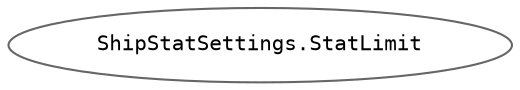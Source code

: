 digraph "Graphical Class Hierarchy"
{
 // INTERACTIVE_SVG=YES
 // LATEX_PDF_SIZE
  bgcolor="transparent";
  edge [fontname=Helvetica,fontsize=10,labelfontname=Helvetica,labelfontsize=10];
  node [fontname=Helvetica,fontsize=10,fontname=Consolas fontsize=10 style=filled height=0.2 width=0.4 margin=0.1];
  rankdir="LR";
  Node0 [id="Node000000",label="ShipStatSettings.StatLimit",height=0.2,width=0.4,color="grey40", fillcolor="white", style="filled",URL="$class_ship_stat_settings_1_1_stat_limit.html",tooltip="특정 ShipStat에 대한 제한 설정입니다."];
}
